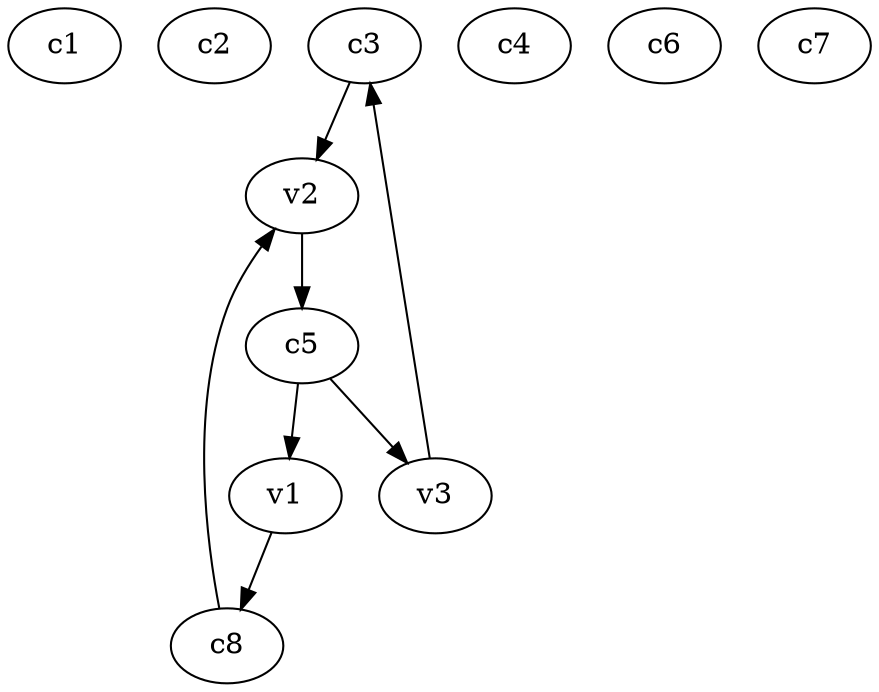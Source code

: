 strict digraph  {
c1;
c2;
c3;
c4;
c5;
c6;
c7;
c8;
v1;
v2;
v3;
c3 -> v2  [weight=1];
c5 -> v1  [weight=1];
c5 -> v3  [weight=1];
c8 -> v2  [weight=1];
v1 -> c8  [weight=1];
v2 -> c5  [weight=1];
v3 -> c3  [weight=1];
}
